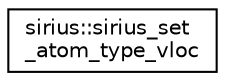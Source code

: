 digraph "Graphical Class Hierarchy"
{
 // INTERACTIVE_SVG=YES
  edge [fontname="Helvetica",fontsize="10",labelfontname="Helvetica",labelfontsize="10"];
  node [fontname="Helvetica",fontsize="10",shape=record];
  rankdir="LR";
  Node1 [label="sirius::sirius_set\l_atom_type_vloc",height=0.2,width=0.4,color="black", fillcolor="white", style="filled",URL="$interfacesirius_1_1sirius__set__atom__type__vloc.html"];
}
